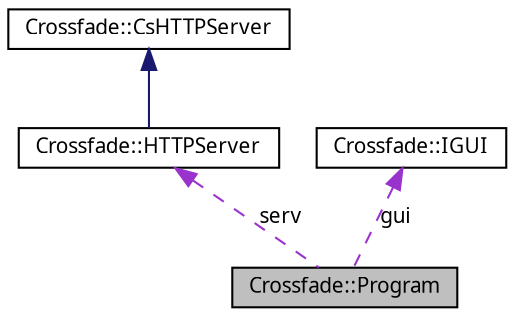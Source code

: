 digraph G
{
  edge [fontname="FreeSans.ttf",fontsize=10,labelfontname="FreeSans.ttf",labelfontsize=10];
  node [fontname="FreeSans.ttf",fontsize=10,shape=record];
  Node1 [label="Crossfade::Program",height=0.2,width=0.4,color="black", fillcolor="grey75", style="filled" fontcolor="black"];
  Node2 -> Node1 [dir=back,color="darkorchid3",fontsize=10,style="dashed",label="serv",fontname="FreeSans.ttf"];
  Node2 [label="Crossfade::HTTPServer",height=0.2,width=0.4,color="black", fillcolor="white", style="filled",URL="$class_crossfade_1_1_h_t_t_p_server.html"];
  Node3 -> Node2 [dir=back,color="midnightblue",fontsize=10,style="solid",fontname="FreeSans.ttf"];
  Node3 [label="Crossfade::CsHTTPServer",height=0.2,width=0.4,color="black", fillcolor="white", style="filled",URL="$class_crossfade_1_1_cs_h_t_t_p_server.html",tooltip="Summary description for CsHTTPServer."];
  Node4 -> Node1 [dir=back,color="darkorchid3",fontsize=10,style="dashed",label="gui",fontname="FreeSans.ttf"];
  Node4 [label="Crossfade::IGUI",height=0.2,width=0.4,color="black", fillcolor="white", style="filled",URL="$interface_crossfade_1_1_i_g_u_i.html",tooltip="Interface a Crossfade-GUI class has to implement."];
}
